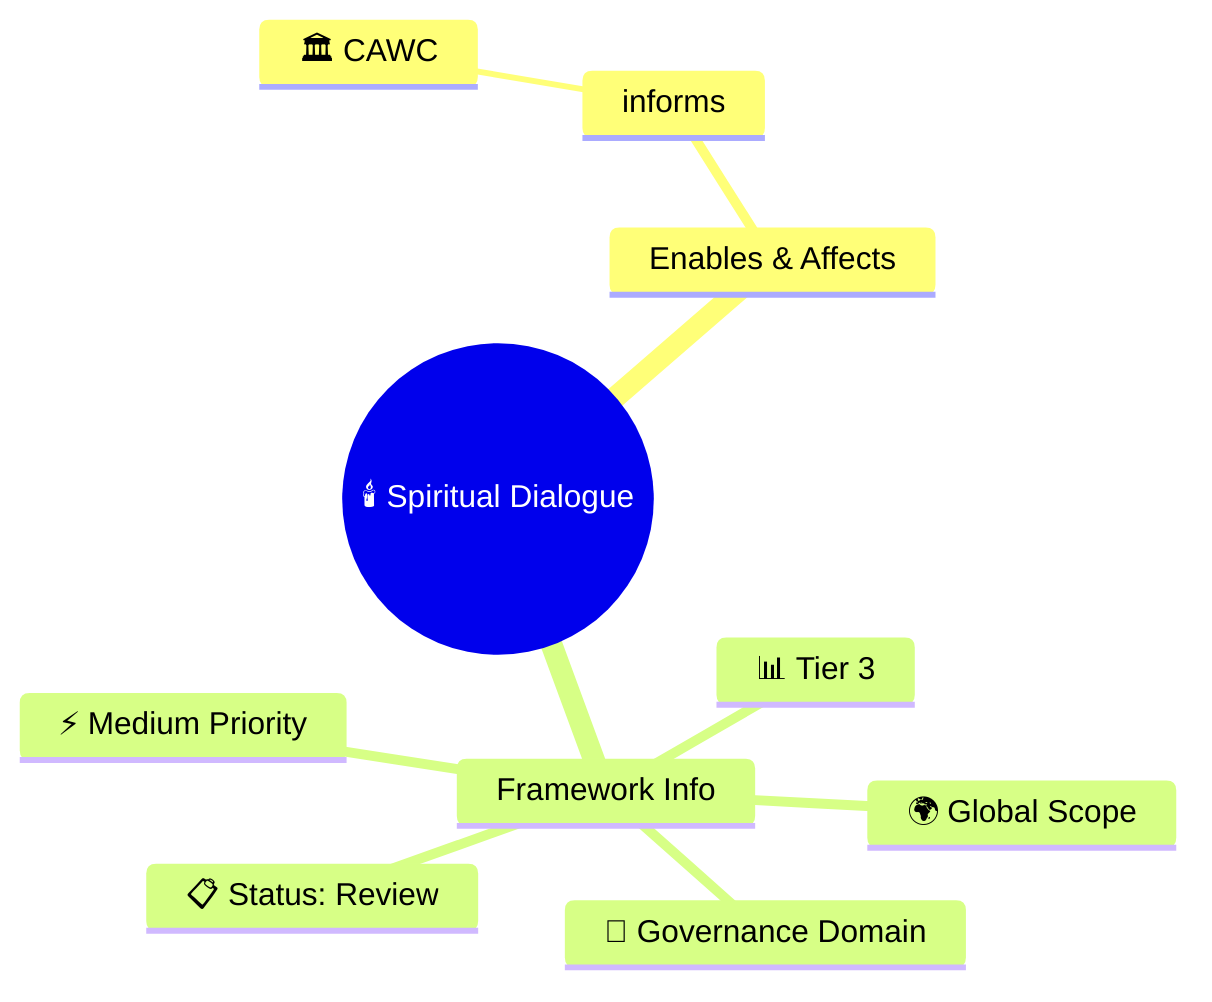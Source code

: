 mindmap
  root(("🕯️ Spiritual Dialogue"))
    Enables & Affects
      informs
        🏛️ CAWC
    Framework Info
      📊 Tier 3
      🎯 Governance Domain
      🌍 Global Scope
      ⚡ Medium Priority
      📋 Status: Review